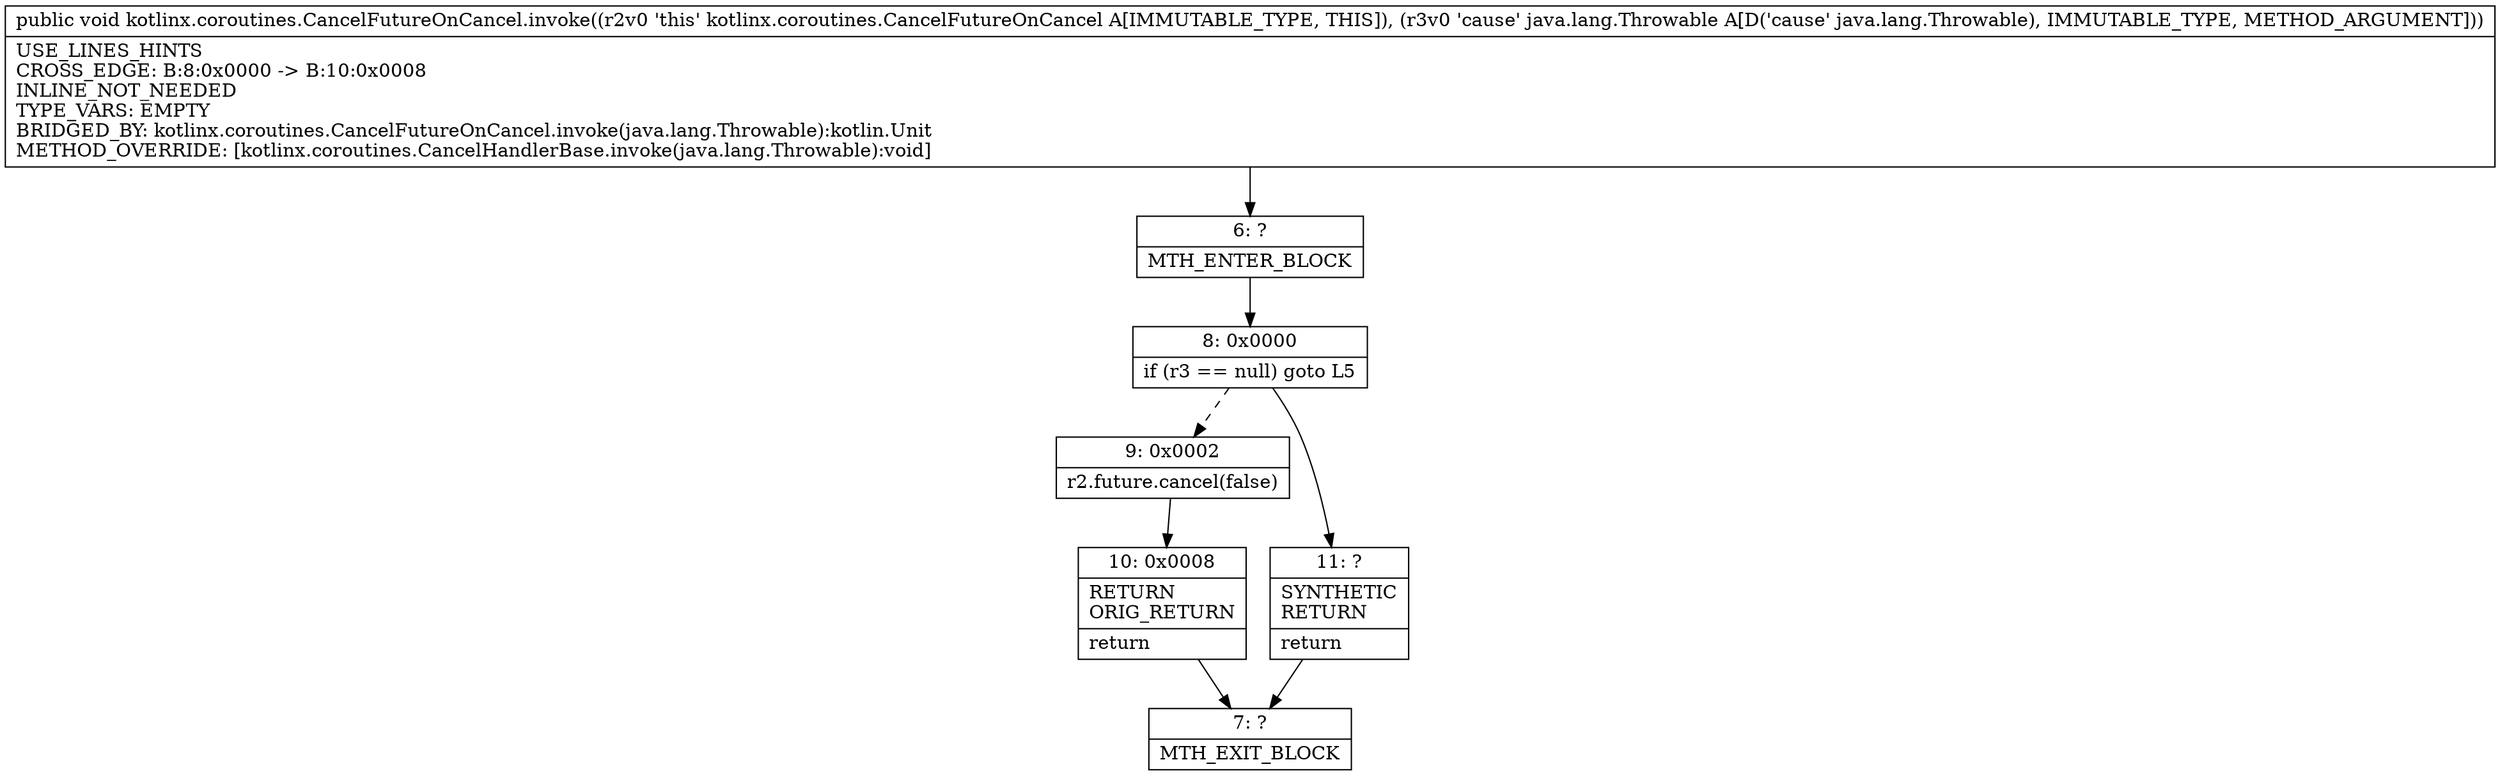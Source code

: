 digraph "CFG forkotlinx.coroutines.CancelFutureOnCancel.invoke(Ljava\/lang\/Throwable;)V" {
Node_6 [shape=record,label="{6\:\ ?|MTH_ENTER_BLOCK\l}"];
Node_8 [shape=record,label="{8\:\ 0x0000|if (r3 == null) goto L5\l}"];
Node_9 [shape=record,label="{9\:\ 0x0002|r2.future.cancel(false)\l}"];
Node_10 [shape=record,label="{10\:\ 0x0008|RETURN\lORIG_RETURN\l|return\l}"];
Node_7 [shape=record,label="{7\:\ ?|MTH_EXIT_BLOCK\l}"];
Node_11 [shape=record,label="{11\:\ ?|SYNTHETIC\lRETURN\l|return\l}"];
MethodNode[shape=record,label="{public void kotlinx.coroutines.CancelFutureOnCancel.invoke((r2v0 'this' kotlinx.coroutines.CancelFutureOnCancel A[IMMUTABLE_TYPE, THIS]), (r3v0 'cause' java.lang.Throwable A[D('cause' java.lang.Throwable), IMMUTABLE_TYPE, METHOD_ARGUMENT]))  | USE_LINES_HINTS\lCROSS_EDGE: B:8:0x0000 \-\> B:10:0x0008\lINLINE_NOT_NEEDED\lTYPE_VARS: EMPTY\lBRIDGED_BY: kotlinx.coroutines.CancelFutureOnCancel.invoke(java.lang.Throwable):kotlin.Unit\lMETHOD_OVERRIDE: [kotlinx.coroutines.CancelHandlerBase.invoke(java.lang.Throwable):void]\l}"];
MethodNode -> Node_6;Node_6 -> Node_8;
Node_8 -> Node_9[style=dashed];
Node_8 -> Node_11;
Node_9 -> Node_10;
Node_10 -> Node_7;
Node_11 -> Node_7;
}

